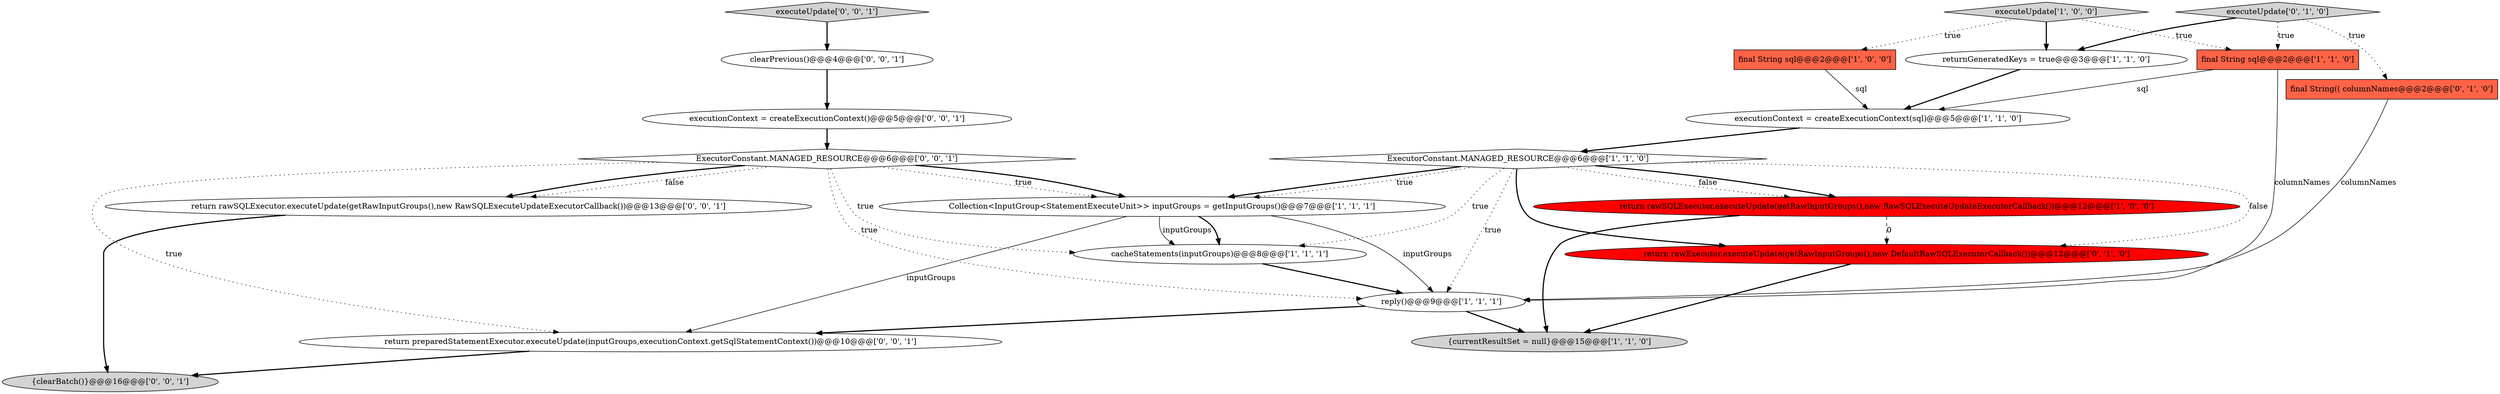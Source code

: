 digraph {
6 [style = filled, label = "final String sql@@@2@@@['1', '1', '0']", fillcolor = tomato, shape = box image = "AAA0AAABBB1BBB"];
5 [style = filled, label = "final String sql@@@2@@@['1', '0', '0']", fillcolor = tomato, shape = box image = "AAA0AAABBB1BBB"];
20 [style = filled, label = "executionContext = createExecutionContext()@@@5@@@['0', '0', '1']", fillcolor = white, shape = ellipse image = "AAA0AAABBB3BBB"];
2 [style = filled, label = "{currentResultSet = null}@@@15@@@['1', '1', '0']", fillcolor = lightgray, shape = ellipse image = "AAA0AAABBB1BBB"];
8 [style = filled, label = "ExecutorConstant.MANAGED_RESOURCE@@@6@@@['1', '1', '0']", fillcolor = white, shape = diamond image = "AAA0AAABBB1BBB"];
14 [style = filled, label = "return preparedStatementExecutor.executeUpdate(inputGroups,executionContext.getSqlStatementContext())@@@10@@@['0', '0', '1']", fillcolor = white, shape = ellipse image = "AAA0AAABBB3BBB"];
15 [style = filled, label = "clearPrevious()@@@4@@@['0', '0', '1']", fillcolor = white, shape = ellipse image = "AAA0AAABBB3BBB"];
0 [style = filled, label = "executionContext = createExecutionContext(sql)@@@5@@@['1', '1', '0']", fillcolor = white, shape = ellipse image = "AAA0AAABBB1BBB"];
9 [style = filled, label = "cacheStatements(inputGroups)@@@8@@@['1', '1', '1']", fillcolor = white, shape = ellipse image = "AAA0AAABBB1BBB"];
16 [style = filled, label = "{clearBatch()}@@@16@@@['0', '0', '1']", fillcolor = lightgray, shape = ellipse image = "AAA0AAABBB3BBB"];
4 [style = filled, label = "executeUpdate['1', '0', '0']", fillcolor = lightgray, shape = diamond image = "AAA0AAABBB1BBB"];
18 [style = filled, label = "executeUpdate['0', '0', '1']", fillcolor = lightgray, shape = diamond image = "AAA0AAABBB3BBB"];
11 [style = filled, label = "executeUpdate['0', '1', '0']", fillcolor = lightgray, shape = diamond image = "AAA0AAABBB2BBB"];
3 [style = filled, label = "Collection<InputGroup<StatementExecuteUnit>> inputGroups = getInputGroups()@@@7@@@['1', '1', '1']", fillcolor = white, shape = ellipse image = "AAA0AAABBB1BBB"];
19 [style = filled, label = "return rawSQLExecutor.executeUpdate(getRawInputGroups(),new RawSQLExecuteUpdateExecutorCallback())@@@13@@@['0', '0', '1']", fillcolor = white, shape = ellipse image = "AAA0AAABBB3BBB"];
7 [style = filled, label = "return rawSQLExecutor.executeUpdate(getRawInputGroups(),new RawSQLExecuteUpdateExecutorCallback())@@@12@@@['1', '0', '0']", fillcolor = red, shape = ellipse image = "AAA1AAABBB1BBB"];
17 [style = filled, label = "ExecutorConstant.MANAGED_RESOURCE@@@6@@@['0', '0', '1']", fillcolor = white, shape = diamond image = "AAA0AAABBB3BBB"];
12 [style = filled, label = "return rawExecutor.executeUpdate(getRawInputGroups(),new DefaultRawSQLExecutorCallback())@@@12@@@['0', '1', '0']", fillcolor = red, shape = ellipse image = "AAA1AAABBB2BBB"];
13 [style = filled, label = "final String(( columnNames@@@2@@@['0', '1', '0']", fillcolor = tomato, shape = box image = "AAA0AAABBB2BBB"];
1 [style = filled, label = "reply()@@@9@@@['1', '1', '1']", fillcolor = white, shape = ellipse image = "AAA0AAABBB1BBB"];
10 [style = filled, label = "returnGeneratedKeys = true@@@3@@@['1', '1', '0']", fillcolor = white, shape = ellipse image = "AAA0AAABBB1BBB"];
4->6 [style = dotted, label="true"];
14->16 [style = bold, label=""];
4->10 [style = bold, label=""];
8->7 [style = dotted, label="false"];
4->5 [style = dotted, label="true"];
20->17 [style = bold, label=""];
8->12 [style = dotted, label="false"];
17->1 [style = dotted, label="true"];
8->3 [style = bold, label=""];
5->0 [style = solid, label="sql"];
18->15 [style = bold, label=""];
17->19 [style = dotted, label="false"];
3->14 [style = solid, label="inputGroups"];
17->14 [style = dotted, label="true"];
11->13 [style = dotted, label="true"];
3->9 [style = solid, label="inputGroups"];
17->19 [style = bold, label=""];
8->3 [style = dotted, label="true"];
17->3 [style = dotted, label="true"];
8->7 [style = bold, label=""];
6->0 [style = solid, label="sql"];
19->16 [style = bold, label=""];
3->9 [style = bold, label=""];
8->1 [style = dotted, label="true"];
12->2 [style = bold, label=""];
11->10 [style = bold, label=""];
7->2 [style = bold, label=""];
15->20 [style = bold, label=""];
11->6 [style = dotted, label="true"];
17->9 [style = dotted, label="true"];
10->0 [style = bold, label=""];
0->8 [style = bold, label=""];
17->3 [style = bold, label=""];
7->12 [style = dashed, label="0"];
6->1 [style = solid, label="columnNames"];
1->14 [style = bold, label=""];
1->2 [style = bold, label=""];
8->9 [style = dotted, label="true"];
9->1 [style = bold, label=""];
8->12 [style = bold, label=""];
3->1 [style = solid, label="inputGroups"];
13->1 [style = solid, label="columnNames"];
}
